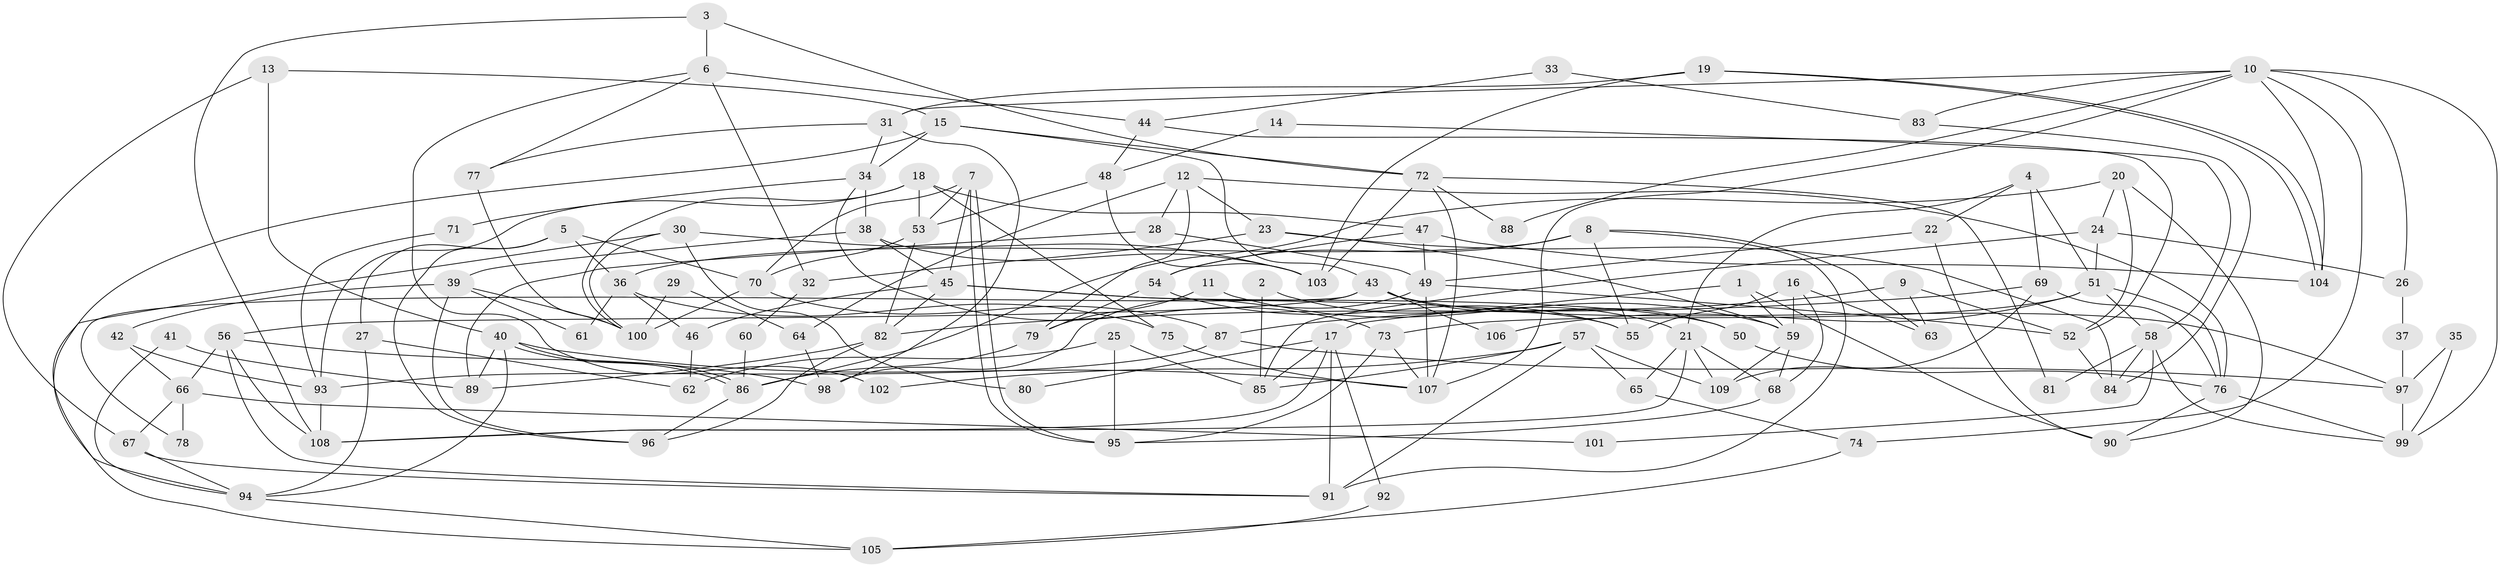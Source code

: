 // coarse degree distribution, {12: 0.046511627906976744, 2: 0.18604651162790697, 10: 0.06976744186046512, 18: 0.023255813953488372, 5: 0.11627906976744186, 8: 0.09302325581395349, 6: 0.09302325581395349, 11: 0.023255813953488372, 13: 0.023255813953488372, 3: 0.13953488372093023, 9: 0.06976744186046512, 4: 0.11627906976744186}
// Generated by graph-tools (version 1.1) at 2025/18/03/04/25 18:18:55]
// undirected, 109 vertices, 218 edges
graph export_dot {
graph [start="1"]
  node [color=gray90,style=filled];
  1;
  2;
  3;
  4;
  5;
  6;
  7;
  8;
  9;
  10;
  11;
  12;
  13;
  14;
  15;
  16;
  17;
  18;
  19;
  20;
  21;
  22;
  23;
  24;
  25;
  26;
  27;
  28;
  29;
  30;
  31;
  32;
  33;
  34;
  35;
  36;
  37;
  38;
  39;
  40;
  41;
  42;
  43;
  44;
  45;
  46;
  47;
  48;
  49;
  50;
  51;
  52;
  53;
  54;
  55;
  56;
  57;
  58;
  59;
  60;
  61;
  62;
  63;
  64;
  65;
  66;
  67;
  68;
  69;
  70;
  71;
  72;
  73;
  74;
  75;
  76;
  77;
  78;
  79;
  80;
  81;
  82;
  83;
  84;
  85;
  86;
  87;
  88;
  89;
  90;
  91;
  92;
  93;
  94;
  95;
  96;
  97;
  98;
  99;
  100;
  101;
  102;
  103;
  104;
  105;
  106;
  107;
  108;
  109;
  1 -- 59;
  1 -- 17;
  1 -- 90;
  2 -- 85;
  2 -- 21;
  3 -- 108;
  3 -- 72;
  3 -- 6;
  4 -- 69;
  4 -- 21;
  4 -- 22;
  4 -- 51;
  5 -- 70;
  5 -- 36;
  5 -- 27;
  5 -- 96;
  6 -- 44;
  6 -- 32;
  6 -- 77;
  6 -- 102;
  7 -- 95;
  7 -- 95;
  7 -- 45;
  7 -- 53;
  7 -- 70;
  8 -- 91;
  8 -- 54;
  8 -- 36;
  8 -- 55;
  8 -- 63;
  9 -- 52;
  9 -- 63;
  9 -- 87;
  10 -- 104;
  10 -- 107;
  10 -- 26;
  10 -- 31;
  10 -- 74;
  10 -- 83;
  10 -- 88;
  10 -- 99;
  11 -- 79;
  11 -- 59;
  12 -- 28;
  12 -- 76;
  12 -- 23;
  12 -- 64;
  12 -- 79;
  13 -- 15;
  13 -- 67;
  13 -- 40;
  14 -- 48;
  14 -- 58;
  15 -- 72;
  15 -- 34;
  15 -- 43;
  15 -- 94;
  16 -- 59;
  16 -- 55;
  16 -- 63;
  16 -- 68;
  17 -- 85;
  17 -- 91;
  17 -- 80;
  17 -- 92;
  17 -- 108;
  18 -- 100;
  18 -- 93;
  18 -- 47;
  18 -- 53;
  18 -- 75;
  19 -- 31;
  19 -- 104;
  19 -- 104;
  19 -- 103;
  20 -- 86;
  20 -- 90;
  20 -- 24;
  20 -- 52;
  21 -- 68;
  21 -- 108;
  21 -- 65;
  21 -- 109;
  22 -- 90;
  22 -- 49;
  23 -- 59;
  23 -- 32;
  23 -- 84;
  24 -- 51;
  24 -- 26;
  24 -- 85;
  25 -- 62;
  25 -- 95;
  25 -- 85;
  26 -- 37;
  27 -- 94;
  27 -- 62;
  28 -- 49;
  28 -- 89;
  29 -- 100;
  29 -- 64;
  30 -- 103;
  30 -- 100;
  30 -- 80;
  30 -- 105;
  31 -- 98;
  31 -- 34;
  31 -- 77;
  32 -- 60;
  33 -- 83;
  33 -- 44;
  34 -- 73;
  34 -- 38;
  34 -- 71;
  35 -- 97;
  35 -- 99;
  36 -- 75;
  36 -- 46;
  36 -- 61;
  37 -- 97;
  38 -- 39;
  38 -- 45;
  38 -- 103;
  39 -- 100;
  39 -- 96;
  39 -- 42;
  39 -- 61;
  40 -- 86;
  40 -- 86;
  40 -- 89;
  40 -- 94;
  40 -- 107;
  41 -- 94;
  41 -- 89;
  42 -- 93;
  42 -- 66;
  43 -- 97;
  43 -- 50;
  43 -- 56;
  43 -- 78;
  43 -- 106;
  44 -- 48;
  44 -- 52;
  45 -- 50;
  45 -- 46;
  45 -- 55;
  45 -- 82;
  46 -- 62;
  47 -- 54;
  47 -- 49;
  47 -- 104;
  48 -- 53;
  48 -- 103;
  49 -- 52;
  49 -- 98;
  49 -- 107;
  50 -- 76;
  51 -- 76;
  51 -- 58;
  51 -- 73;
  51 -- 106;
  52 -- 84;
  53 -- 70;
  53 -- 82;
  54 -- 79;
  54 -- 55;
  56 -- 66;
  56 -- 91;
  56 -- 98;
  56 -- 108;
  57 -- 85;
  57 -- 65;
  57 -- 91;
  57 -- 102;
  57 -- 109;
  58 -- 84;
  58 -- 81;
  58 -- 99;
  58 -- 101;
  59 -- 68;
  59 -- 109;
  60 -- 86;
  64 -- 98;
  65 -- 74;
  66 -- 67;
  66 -- 78;
  66 -- 101;
  67 -- 94;
  67 -- 91;
  68 -- 95;
  69 -- 82;
  69 -- 109;
  69 -- 76;
  70 -- 87;
  70 -- 100;
  71 -- 93;
  72 -- 107;
  72 -- 103;
  72 -- 81;
  72 -- 88;
  73 -- 107;
  73 -- 95;
  74 -- 105;
  75 -- 107;
  76 -- 99;
  76 -- 90;
  77 -- 100;
  79 -- 86;
  82 -- 89;
  82 -- 96;
  83 -- 84;
  86 -- 96;
  87 -- 93;
  87 -- 97;
  92 -- 105;
  93 -- 108;
  94 -- 105;
  97 -- 99;
}
